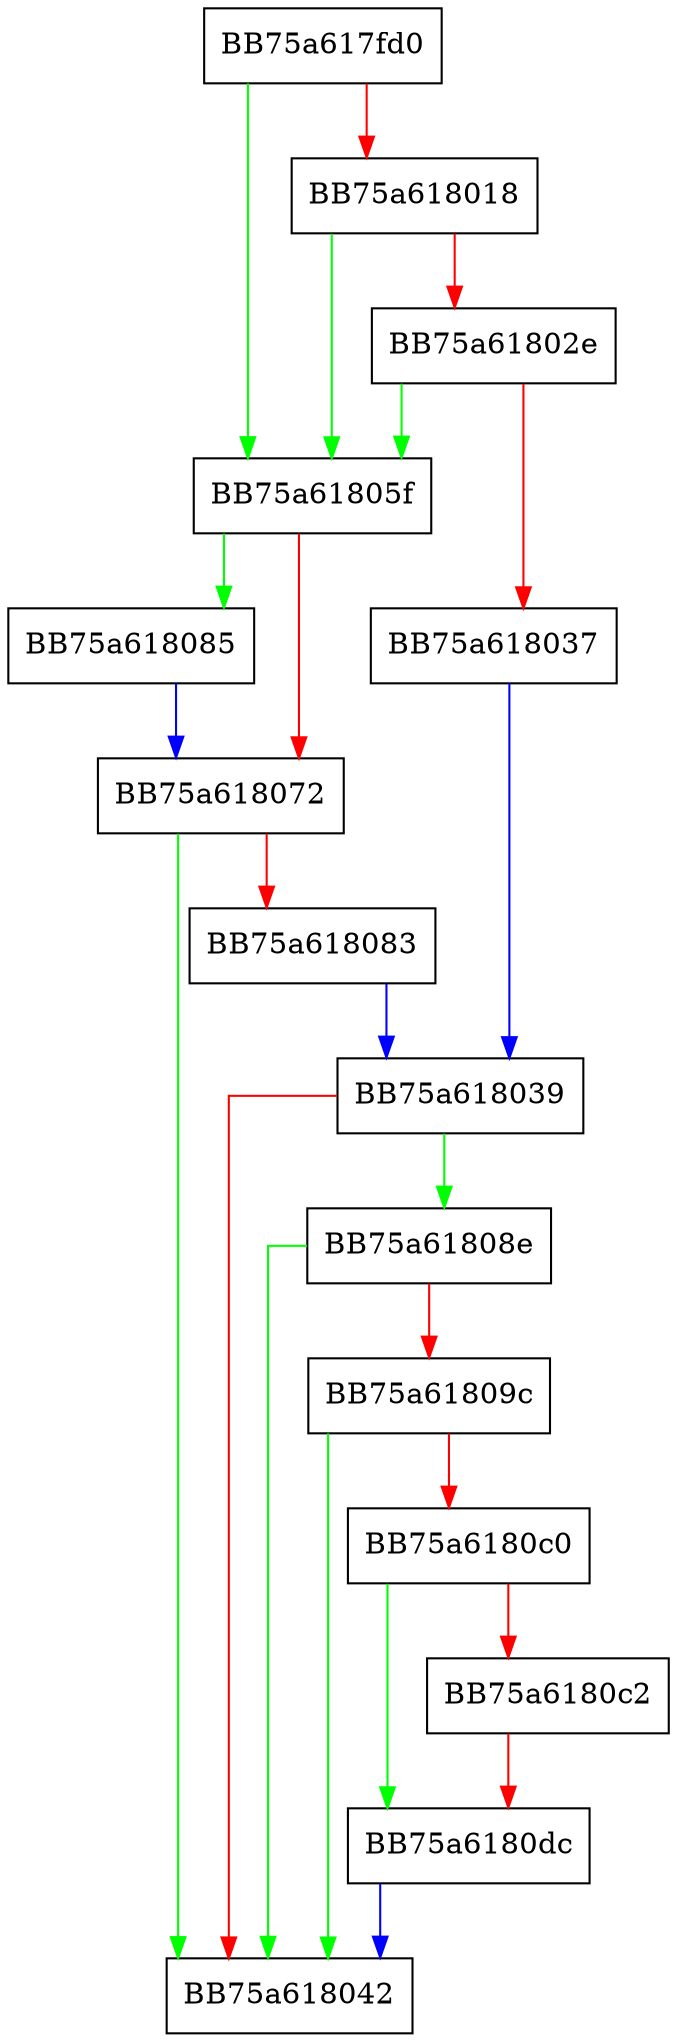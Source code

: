 digraph scan_epsig {
  node [shape="box"];
  graph [splines=ortho];
  BB75a617fd0 -> BB75a61805f [color="green"];
  BB75a617fd0 -> BB75a618018 [color="red"];
  BB75a618018 -> BB75a61805f [color="green"];
  BB75a618018 -> BB75a61802e [color="red"];
  BB75a61802e -> BB75a61805f [color="green"];
  BB75a61802e -> BB75a618037 [color="red"];
  BB75a618037 -> BB75a618039 [color="blue"];
  BB75a618039 -> BB75a61808e [color="green"];
  BB75a618039 -> BB75a618042 [color="red"];
  BB75a61805f -> BB75a618085 [color="green"];
  BB75a61805f -> BB75a618072 [color="red"];
  BB75a618072 -> BB75a618042 [color="green"];
  BB75a618072 -> BB75a618083 [color="red"];
  BB75a618083 -> BB75a618039 [color="blue"];
  BB75a618085 -> BB75a618072 [color="blue"];
  BB75a61808e -> BB75a618042 [color="green"];
  BB75a61808e -> BB75a61809c [color="red"];
  BB75a61809c -> BB75a618042 [color="green"];
  BB75a61809c -> BB75a6180c0 [color="red"];
  BB75a6180c0 -> BB75a6180dc [color="green"];
  BB75a6180c0 -> BB75a6180c2 [color="red"];
  BB75a6180c2 -> BB75a6180dc [color="red"];
  BB75a6180dc -> BB75a618042 [color="blue"];
}